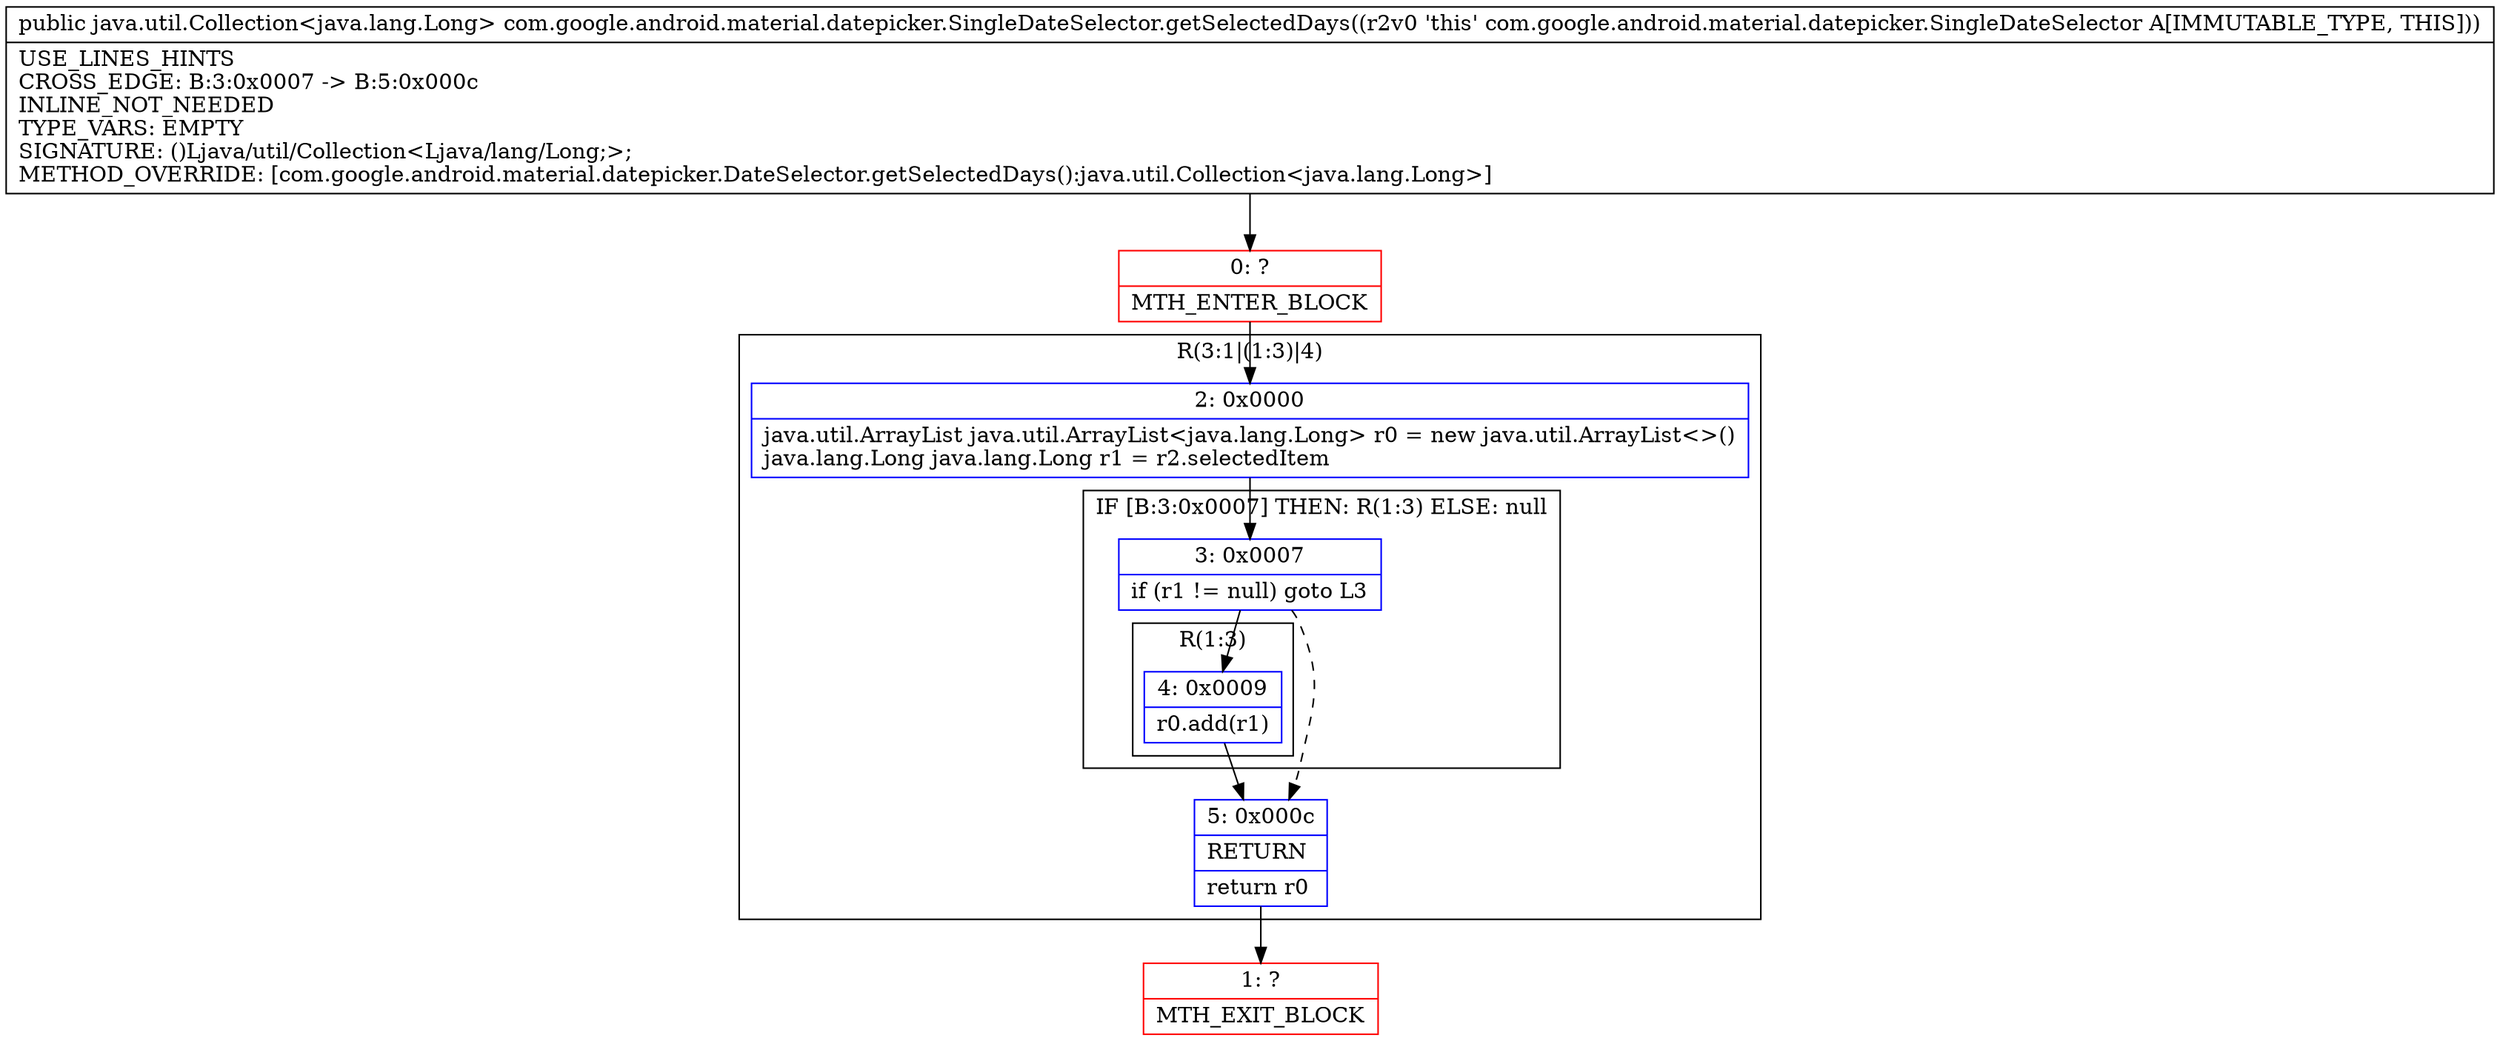 digraph "CFG forcom.google.android.material.datepicker.SingleDateSelector.getSelectedDays()Ljava\/util\/Collection;" {
subgraph cluster_Region_1808794980 {
label = "R(3:1|(1:3)|4)";
node [shape=record,color=blue];
Node_2 [shape=record,label="{2\:\ 0x0000|java.util.ArrayList java.util.ArrayList\<java.lang.Long\> r0 = new java.util.ArrayList\<\>()\ljava.lang.Long java.lang.Long r1 = r2.selectedItem\l}"];
subgraph cluster_IfRegion_2132601394 {
label = "IF [B:3:0x0007] THEN: R(1:3) ELSE: null";
node [shape=record,color=blue];
Node_3 [shape=record,label="{3\:\ 0x0007|if (r1 != null) goto L3\l}"];
subgraph cluster_Region_1583202503 {
label = "R(1:3)";
node [shape=record,color=blue];
Node_4 [shape=record,label="{4\:\ 0x0009|r0.add(r1)\l}"];
}
}
Node_5 [shape=record,label="{5\:\ 0x000c|RETURN\l|return r0\l}"];
}
Node_0 [shape=record,color=red,label="{0\:\ ?|MTH_ENTER_BLOCK\l}"];
Node_1 [shape=record,color=red,label="{1\:\ ?|MTH_EXIT_BLOCK\l}"];
MethodNode[shape=record,label="{public java.util.Collection\<java.lang.Long\> com.google.android.material.datepicker.SingleDateSelector.getSelectedDays((r2v0 'this' com.google.android.material.datepicker.SingleDateSelector A[IMMUTABLE_TYPE, THIS]))  | USE_LINES_HINTS\lCROSS_EDGE: B:3:0x0007 \-\> B:5:0x000c\lINLINE_NOT_NEEDED\lTYPE_VARS: EMPTY\lSIGNATURE: ()Ljava\/util\/Collection\<Ljava\/lang\/Long;\>;\lMETHOD_OVERRIDE: [com.google.android.material.datepicker.DateSelector.getSelectedDays():java.util.Collection\<java.lang.Long\>]\l}"];
MethodNode -> Node_0;Node_2 -> Node_3;
Node_3 -> Node_4;
Node_3 -> Node_5[style=dashed];
Node_4 -> Node_5;
Node_5 -> Node_1;
Node_0 -> Node_2;
}

